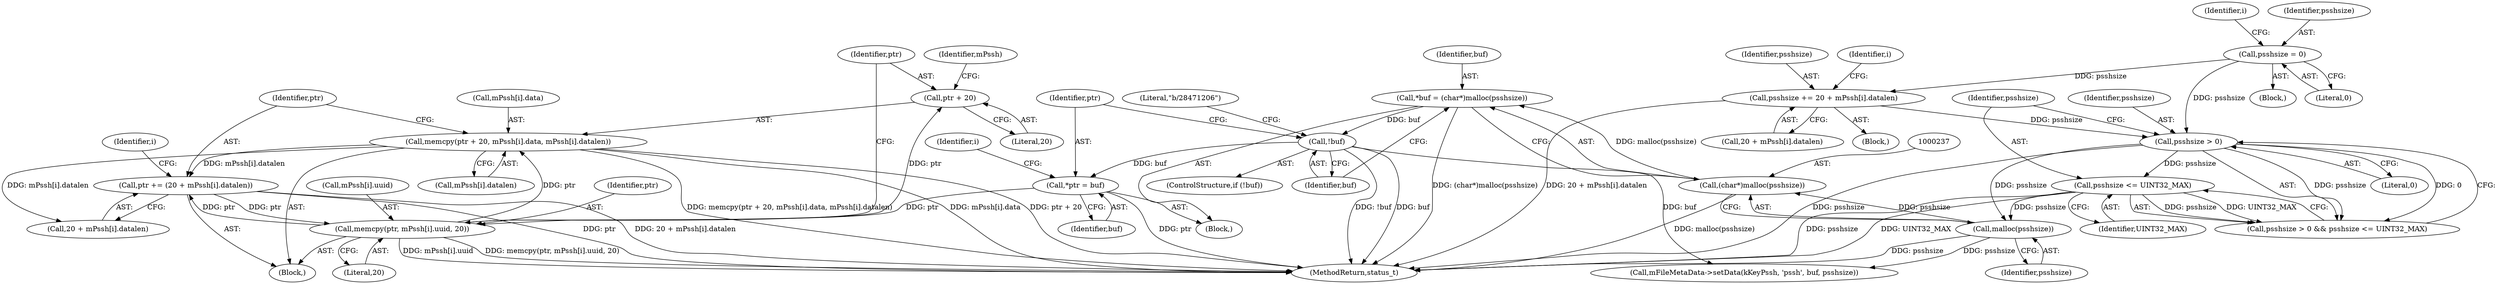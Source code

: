 digraph "0_Android_e7142a0703bc93f75e213e96ebc19000022afed9_0@pointer" {
"1000272" [label="(Call,ptr + 20)"];
"1000263" [label="(Call,memcpy(ptr, mPssh[i].uuid, 20))"];
"1000285" [label="(Call,ptr += (20 + mPssh[i].datalen))"];
"1000271" [label="(Call,memcpy(ptr + 20, mPssh[i].data, mPssh[i].datalen))"];
"1000249" [label="(Call,*ptr = buf)"];
"1000241" [label="(Call,!buf)"];
"1000234" [label="(Call,*buf = (char*)malloc(psshsize))"];
"1000236" [label="(Call,(char*)malloc(psshsize))"];
"1000238" [label="(Call,malloc(psshsize))"];
"1000226" [label="(Call,psshsize > 0)"];
"1000215" [label="(Call,psshsize += 20 + mPssh[i].datalen)"];
"1000201" [label="(Call,psshsize = 0)"];
"1000229" [label="(Call,psshsize <= UINT32_MAX)"];
"1000234" [label="(Call,*buf = (char*)malloc(psshsize))"];
"1000273" [label="(Identifier,ptr)"];
"1000263" [label="(Call,memcpy(ptr, mPssh[i].uuid, 20))"];
"1000241" [label="(Call,!buf)"];
"1000240" [label="(ControlStructure,if (!buf))"];
"1000239" [label="(Identifier,psshsize)"];
"1000303" [label="(MethodReturn,status_t)"];
"1000255" [label="(Identifier,i)"];
"1000262" [label="(Block,)"];
"1000286" [label="(Identifier,ptr)"];
"1000285" [label="(Call,ptr += (20 + mPssh[i].datalen))"];
"1000272" [label="(Call,ptr + 20)"];
"1000235" [label="(Identifier,buf)"];
"1000261" [label="(Identifier,i)"];
"1000214" [label="(Block,)"];
"1000207" [label="(Identifier,i)"];
"1000251" [label="(Identifier,buf)"];
"1000226" [label="(Call,psshsize > 0)"];
"1000231" [label="(Identifier,UINT32_MAX)"];
"1000229" [label="(Call,psshsize <= UINT32_MAX)"];
"1000249" [label="(Call,*ptr = buf)"];
"1000228" [label="(Literal,0)"];
"1000102" [label="(Block,)"];
"1000270" [label="(Literal,20)"];
"1000274" [label="(Literal,20)"];
"1000202" [label="(Identifier,psshsize)"];
"1000225" [label="(Call,psshsize > 0 && psshsize <= UINT32_MAX)"];
"1000217" [label="(Call,20 + mPssh[i].datalen)"];
"1000227" [label="(Identifier,psshsize)"];
"1000287" [label="(Call,20 + mPssh[i].datalen)"];
"1000203" [label="(Literal,0)"];
"1000271" [label="(Call,memcpy(ptr + 20, mPssh[i].data, mPssh[i].datalen))"];
"1000294" [label="(Call,mFileMetaData->setData(kKeyPssh, 'pssh', buf, psshsize))"];
"1000264" [label="(Identifier,ptr)"];
"1000236" [label="(Call,(char*)malloc(psshsize))"];
"1000275" [label="(Call,mPssh[i].data)"];
"1000215" [label="(Call,psshsize += 20 + mPssh[i].datalen)"];
"1000230" [label="(Identifier,psshsize)"];
"1000250" [label="(Identifier,ptr)"];
"1000232" [label="(Block,)"];
"1000201" [label="(Call,psshsize = 0)"];
"1000280" [label="(Call,mPssh[i].datalen)"];
"1000265" [label="(Call,mPssh[i].uuid)"];
"1000245" [label="(Literal,\"b/28471206\")"];
"1000216" [label="(Identifier,psshsize)"];
"1000242" [label="(Identifier,buf)"];
"1000213" [label="(Identifier,i)"];
"1000277" [label="(Identifier,mPssh)"];
"1000238" [label="(Call,malloc(psshsize))"];
"1000272" -> "1000271"  [label="AST: "];
"1000272" -> "1000274"  [label="CFG: "];
"1000273" -> "1000272"  [label="AST: "];
"1000274" -> "1000272"  [label="AST: "];
"1000277" -> "1000272"  [label="CFG: "];
"1000263" -> "1000272"  [label="DDG: ptr"];
"1000263" -> "1000262"  [label="AST: "];
"1000263" -> "1000270"  [label="CFG: "];
"1000264" -> "1000263"  [label="AST: "];
"1000265" -> "1000263"  [label="AST: "];
"1000270" -> "1000263"  [label="AST: "];
"1000273" -> "1000263"  [label="CFG: "];
"1000263" -> "1000303"  [label="DDG: mPssh[i].uuid"];
"1000263" -> "1000303"  [label="DDG: memcpy(ptr, mPssh[i].uuid, 20)"];
"1000285" -> "1000263"  [label="DDG: ptr"];
"1000249" -> "1000263"  [label="DDG: ptr"];
"1000263" -> "1000271"  [label="DDG: ptr"];
"1000263" -> "1000285"  [label="DDG: ptr"];
"1000285" -> "1000262"  [label="AST: "];
"1000285" -> "1000287"  [label="CFG: "];
"1000286" -> "1000285"  [label="AST: "];
"1000287" -> "1000285"  [label="AST: "];
"1000261" -> "1000285"  [label="CFG: "];
"1000285" -> "1000303"  [label="DDG: ptr"];
"1000285" -> "1000303"  [label="DDG: 20 + mPssh[i].datalen"];
"1000271" -> "1000285"  [label="DDG: mPssh[i].datalen"];
"1000271" -> "1000262"  [label="AST: "];
"1000271" -> "1000280"  [label="CFG: "];
"1000275" -> "1000271"  [label="AST: "];
"1000280" -> "1000271"  [label="AST: "];
"1000286" -> "1000271"  [label="CFG: "];
"1000271" -> "1000303"  [label="DDG: mPssh[i].data"];
"1000271" -> "1000303"  [label="DDG: ptr + 20"];
"1000271" -> "1000303"  [label="DDG: memcpy(ptr + 20, mPssh[i].data, mPssh[i].datalen)"];
"1000271" -> "1000287"  [label="DDG: mPssh[i].datalen"];
"1000249" -> "1000232"  [label="AST: "];
"1000249" -> "1000251"  [label="CFG: "];
"1000250" -> "1000249"  [label="AST: "];
"1000251" -> "1000249"  [label="AST: "];
"1000255" -> "1000249"  [label="CFG: "];
"1000249" -> "1000303"  [label="DDG: ptr"];
"1000241" -> "1000249"  [label="DDG: buf"];
"1000241" -> "1000240"  [label="AST: "];
"1000241" -> "1000242"  [label="CFG: "];
"1000242" -> "1000241"  [label="AST: "];
"1000245" -> "1000241"  [label="CFG: "];
"1000250" -> "1000241"  [label="CFG: "];
"1000241" -> "1000303"  [label="DDG: buf"];
"1000241" -> "1000303"  [label="DDG: !buf"];
"1000234" -> "1000241"  [label="DDG: buf"];
"1000241" -> "1000294"  [label="DDG: buf"];
"1000234" -> "1000232"  [label="AST: "];
"1000234" -> "1000236"  [label="CFG: "];
"1000235" -> "1000234"  [label="AST: "];
"1000236" -> "1000234"  [label="AST: "];
"1000242" -> "1000234"  [label="CFG: "];
"1000234" -> "1000303"  [label="DDG: (char*)malloc(psshsize)"];
"1000236" -> "1000234"  [label="DDG: malloc(psshsize)"];
"1000236" -> "1000238"  [label="CFG: "];
"1000237" -> "1000236"  [label="AST: "];
"1000238" -> "1000236"  [label="AST: "];
"1000236" -> "1000303"  [label="DDG: malloc(psshsize)"];
"1000238" -> "1000236"  [label="DDG: psshsize"];
"1000238" -> "1000239"  [label="CFG: "];
"1000239" -> "1000238"  [label="AST: "];
"1000238" -> "1000303"  [label="DDG: psshsize"];
"1000226" -> "1000238"  [label="DDG: psshsize"];
"1000229" -> "1000238"  [label="DDG: psshsize"];
"1000238" -> "1000294"  [label="DDG: psshsize"];
"1000226" -> "1000225"  [label="AST: "];
"1000226" -> "1000228"  [label="CFG: "];
"1000227" -> "1000226"  [label="AST: "];
"1000228" -> "1000226"  [label="AST: "];
"1000230" -> "1000226"  [label="CFG: "];
"1000225" -> "1000226"  [label="CFG: "];
"1000226" -> "1000303"  [label="DDG: psshsize"];
"1000226" -> "1000225"  [label="DDG: psshsize"];
"1000226" -> "1000225"  [label="DDG: 0"];
"1000215" -> "1000226"  [label="DDG: psshsize"];
"1000201" -> "1000226"  [label="DDG: psshsize"];
"1000226" -> "1000229"  [label="DDG: psshsize"];
"1000215" -> "1000214"  [label="AST: "];
"1000215" -> "1000217"  [label="CFG: "];
"1000216" -> "1000215"  [label="AST: "];
"1000217" -> "1000215"  [label="AST: "];
"1000213" -> "1000215"  [label="CFG: "];
"1000215" -> "1000303"  [label="DDG: 20 + mPssh[i].datalen"];
"1000201" -> "1000215"  [label="DDG: psshsize"];
"1000201" -> "1000102"  [label="AST: "];
"1000201" -> "1000203"  [label="CFG: "];
"1000202" -> "1000201"  [label="AST: "];
"1000203" -> "1000201"  [label="AST: "];
"1000207" -> "1000201"  [label="CFG: "];
"1000229" -> "1000225"  [label="AST: "];
"1000229" -> "1000231"  [label="CFG: "];
"1000230" -> "1000229"  [label="AST: "];
"1000231" -> "1000229"  [label="AST: "];
"1000225" -> "1000229"  [label="CFG: "];
"1000229" -> "1000303"  [label="DDG: UINT32_MAX"];
"1000229" -> "1000303"  [label="DDG: psshsize"];
"1000229" -> "1000225"  [label="DDG: psshsize"];
"1000229" -> "1000225"  [label="DDG: UINT32_MAX"];
}
